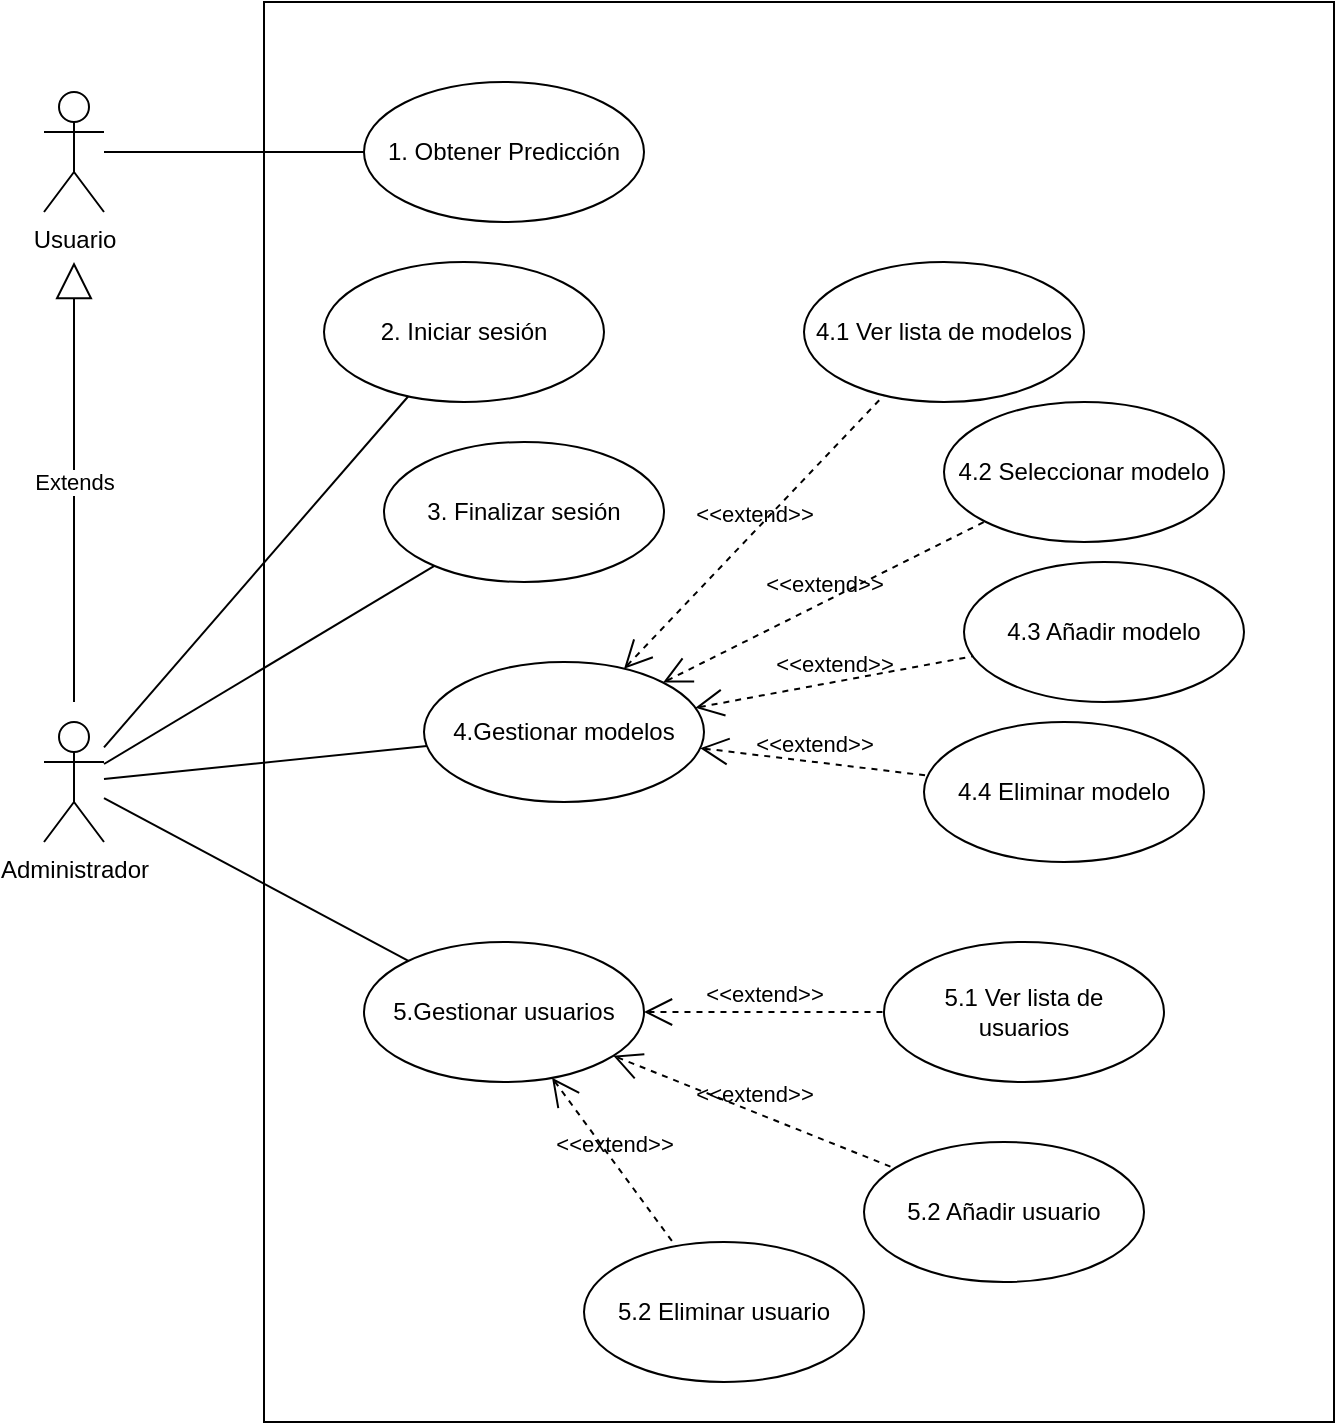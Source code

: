 <mxfile version="21.3.2" type="device">
  <diagram name="Page-1" id="pohQMjna0zDWjvu9L9F3">
    <mxGraphModel dx="702" dy="1150" grid="1" gridSize="10" guides="1" tooltips="1" connect="1" arrows="1" fold="1" page="1" pageScale="1" pageWidth="850" pageHeight="1100" math="0" shadow="0">
      <root>
        <mxCell id="0" />
        <mxCell id="1" parent="0" />
        <mxCell id="lo5BpxJ7yhz9kmaWmP0I-1" value="Usuario" style="shape=umlActor;verticalLabelPosition=bottom;verticalAlign=top;html=1;outlineConnect=0;" parent="1" vertex="1">
          <mxGeometry x="100" y="125" width="30" height="60" as="geometry" />
        </mxCell>
        <mxCell id="lo5BpxJ7yhz9kmaWmP0I-3" value="Administrador" style="shape=umlActor;verticalLabelPosition=bottom;verticalAlign=top;html=1;outlineConnect=0;" parent="1" vertex="1">
          <mxGeometry x="100" y="440" width="30" height="60" as="geometry" />
        </mxCell>
        <mxCell id="eT2-3RWRc-UAUvi5LU9W-1" value="" style="rounded=0;whiteSpace=wrap;html=1;fillColor=none;strokeColor=default;" parent="1" vertex="1">
          <mxGeometry x="210" y="80" width="535" height="710" as="geometry" />
        </mxCell>
        <mxCell id="eT2-3RWRc-UAUvi5LU9W-2" value="&lt;div&gt;1. Obtener Predicción&lt;/div&gt;" style="ellipse;whiteSpace=wrap;html=1;" parent="1" vertex="1">
          <mxGeometry x="260" y="120" width="140" height="70" as="geometry" />
        </mxCell>
        <mxCell id="eT2-3RWRc-UAUvi5LU9W-3" value="" style="endArrow=none;html=1;rounded=0;" parent="1" source="lo5BpxJ7yhz9kmaWmP0I-1" target="eT2-3RWRc-UAUvi5LU9W-2" edge="1">
          <mxGeometry width="50" height="50" relative="1" as="geometry">
            <mxPoint x="360" y="440" as="sourcePoint" />
            <mxPoint x="410" y="390" as="targetPoint" />
          </mxGeometry>
        </mxCell>
        <mxCell id="eT2-3RWRc-UAUvi5LU9W-4" value="2. Iniciar sesión" style="ellipse;whiteSpace=wrap;html=1;" parent="1" vertex="1">
          <mxGeometry x="240" y="210" width="140" height="70" as="geometry" />
        </mxCell>
        <mxCell id="eT2-3RWRc-UAUvi5LU9W-6" value="&lt;div&gt;4.2 Seleccionar modelo&lt;/div&gt;" style="ellipse;whiteSpace=wrap;html=1;" parent="1" vertex="1">
          <mxGeometry x="550" y="280" width="140" height="70" as="geometry" />
        </mxCell>
        <mxCell id="eT2-3RWRc-UAUvi5LU9W-7" value="&lt;div&gt;4.3 Añadir modelo&lt;/div&gt;" style="ellipse;whiteSpace=wrap;html=1;" parent="1" vertex="1">
          <mxGeometry x="560" y="360" width="140" height="70" as="geometry" />
        </mxCell>
        <mxCell id="eT2-3RWRc-UAUvi5LU9W-8" value="4.4 Eliminar modelo" style="ellipse;whiteSpace=wrap;html=1;" parent="1" vertex="1">
          <mxGeometry x="540" y="440" width="140" height="70" as="geometry" />
        </mxCell>
        <mxCell id="eT2-3RWRc-UAUvi5LU9W-11" value="" style="endArrow=none;html=1;rounded=0;" parent="1" source="lo5BpxJ7yhz9kmaWmP0I-3" target="eT2-3RWRc-UAUvi5LU9W-4" edge="1">
          <mxGeometry width="50" height="50" relative="1" as="geometry">
            <mxPoint x="360" y="440" as="sourcePoint" />
            <mxPoint x="410" y="390" as="targetPoint" />
          </mxGeometry>
        </mxCell>
        <mxCell id="eT2-3RWRc-UAUvi5LU9W-14" value="Extends" style="endArrow=block;endSize=16;endFill=0;html=1;rounded=0;" parent="1" edge="1">
          <mxGeometry width="160" relative="1" as="geometry">
            <mxPoint x="115" y="430" as="sourcePoint" />
            <mxPoint x="115" y="210" as="targetPoint" />
          </mxGeometry>
        </mxCell>
        <mxCell id="UO8MSnUFzsCFQLYwDnzZ-1" value="3. Finalizar sesión" style="ellipse;whiteSpace=wrap;html=1;" parent="1" vertex="1">
          <mxGeometry x="270" y="300" width="140" height="70" as="geometry" />
        </mxCell>
        <mxCell id="UO8MSnUFzsCFQLYwDnzZ-2" value="" style="edgeStyle=none;html=1;endArrow=none;verticalAlign=bottom;rounded=0;" parent="1" source="lo5BpxJ7yhz9kmaWmP0I-3" target="UO8MSnUFzsCFQLYwDnzZ-1" edge="1">
          <mxGeometry width="160" relative="1" as="geometry">
            <mxPoint x="340" y="590" as="sourcePoint" />
            <mxPoint x="500" y="590" as="targetPoint" />
          </mxGeometry>
        </mxCell>
        <mxCell id="UO8MSnUFzsCFQLYwDnzZ-3" value="4.1 Ver lista de modelos" style="ellipse;whiteSpace=wrap;html=1;" parent="1" vertex="1">
          <mxGeometry x="480" y="210" width="140" height="70" as="geometry" />
        </mxCell>
        <mxCell id="yvHYXagTo3VDCcGX6Jx1-3" value="4.Gestionar modelos" style="ellipse;whiteSpace=wrap;html=1;" vertex="1" parent="1">
          <mxGeometry x="290" y="410" width="140" height="70" as="geometry" />
        </mxCell>
        <mxCell id="yvHYXagTo3VDCcGX6Jx1-4" value="" style="edgeStyle=none;html=1;endArrow=none;verticalAlign=bottom;rounded=0;" edge="1" parent="1" source="lo5BpxJ7yhz9kmaWmP0I-3" target="yvHYXagTo3VDCcGX6Jx1-3">
          <mxGeometry width="160" relative="1" as="geometry">
            <mxPoint x="140" y="471" as="sourcePoint" />
            <mxPoint x="296" y="372" as="targetPoint" />
          </mxGeometry>
        </mxCell>
        <mxCell id="yvHYXagTo3VDCcGX6Jx1-5" value="&amp;lt;&amp;lt;extend&amp;gt;&amp;gt;" style="edgeStyle=none;html=1;startArrow=open;endArrow=none;startSize=12;verticalAlign=bottom;dashed=1;labelBackgroundColor=none;rounded=0;" edge="1" parent="1" source="yvHYXagTo3VDCcGX6Jx1-3" target="UO8MSnUFzsCFQLYwDnzZ-3">
          <mxGeometry width="160" relative="1" as="geometry">
            <mxPoint x="300" y="640" as="sourcePoint" />
            <mxPoint x="460" y="640" as="targetPoint" />
          </mxGeometry>
        </mxCell>
        <mxCell id="yvHYXagTo3VDCcGX6Jx1-6" value="&amp;lt;&amp;lt;extend&amp;gt;&amp;gt;" style="edgeStyle=none;html=1;startArrow=open;endArrow=none;startSize=12;verticalAlign=bottom;dashed=1;labelBackgroundColor=none;rounded=0;" edge="1" parent="1" source="yvHYXagTo3VDCcGX6Jx1-3" target="eT2-3RWRc-UAUvi5LU9W-6">
          <mxGeometry width="160" relative="1" as="geometry">
            <mxPoint x="300" y="640" as="sourcePoint" />
            <mxPoint x="460" y="640" as="targetPoint" />
          </mxGeometry>
        </mxCell>
        <mxCell id="yvHYXagTo3VDCcGX6Jx1-8" value="&amp;lt;&amp;lt;extend&amp;gt;&amp;gt;" style="edgeStyle=none;html=1;startArrow=open;endArrow=none;startSize=12;verticalAlign=bottom;dashed=1;labelBackgroundColor=none;rounded=0;" edge="1" parent="1" source="yvHYXagTo3VDCcGX6Jx1-3" target="eT2-3RWRc-UAUvi5LU9W-7">
          <mxGeometry width="160" relative="1" as="geometry">
            <mxPoint x="300" y="640" as="sourcePoint" />
            <mxPoint x="460" y="640" as="targetPoint" />
          </mxGeometry>
        </mxCell>
        <mxCell id="yvHYXagTo3VDCcGX6Jx1-10" value="&amp;lt;&amp;lt;extend&amp;gt;&amp;gt;" style="edgeStyle=none;html=1;startArrow=open;endArrow=none;startSize=12;verticalAlign=bottom;dashed=1;labelBackgroundColor=none;rounded=0;" edge="1" parent="1" source="yvHYXagTo3VDCcGX6Jx1-3" target="eT2-3RWRc-UAUvi5LU9W-8">
          <mxGeometry width="160" relative="1" as="geometry">
            <mxPoint x="300" y="640" as="sourcePoint" />
            <mxPoint x="460" y="640" as="targetPoint" />
          </mxGeometry>
        </mxCell>
        <mxCell id="yvHYXagTo3VDCcGX6Jx1-11" value="&lt;div&gt;5.Gestionar usuarios&lt;/div&gt;" style="ellipse;whiteSpace=wrap;html=1;" vertex="1" parent="1">
          <mxGeometry x="260" y="550" width="140" height="70" as="geometry" />
        </mxCell>
        <mxCell id="yvHYXagTo3VDCcGX6Jx1-12" value="" style="edgeStyle=none;html=1;endArrow=none;verticalAlign=bottom;rounded=0;" edge="1" parent="1" source="lo5BpxJ7yhz9kmaWmP0I-3" target="yvHYXagTo3VDCcGX6Jx1-11">
          <mxGeometry width="160" relative="1" as="geometry">
            <mxPoint x="140" y="477" as="sourcePoint" />
            <mxPoint x="314" y="447" as="targetPoint" />
          </mxGeometry>
        </mxCell>
        <mxCell id="yvHYXagTo3VDCcGX6Jx1-13" value="&lt;div&gt;5.1 Ver lista de&lt;/div&gt;&lt;div&gt;usuarios&lt;/div&gt;" style="ellipse;whiteSpace=wrap;html=1;" vertex="1" parent="1">
          <mxGeometry x="520" y="550" width="140" height="70" as="geometry" />
        </mxCell>
        <mxCell id="yvHYXagTo3VDCcGX6Jx1-14" value="&amp;lt;&amp;lt;extend&amp;gt;&amp;gt;" style="edgeStyle=none;html=1;startArrow=open;endArrow=none;startSize=12;verticalAlign=bottom;dashed=1;labelBackgroundColor=none;rounded=0;" edge="1" parent="1" source="yvHYXagTo3VDCcGX6Jx1-11" target="yvHYXagTo3VDCcGX6Jx1-13">
          <mxGeometry width="160" relative="1" as="geometry">
            <mxPoint x="300" y="640" as="sourcePoint" />
            <mxPoint x="460" y="640" as="targetPoint" />
          </mxGeometry>
        </mxCell>
        <mxCell id="yvHYXagTo3VDCcGX6Jx1-15" value="5.2 Eliminar usuario" style="ellipse;whiteSpace=wrap;html=1;" vertex="1" parent="1">
          <mxGeometry x="370" y="700" width="140" height="70" as="geometry" />
        </mxCell>
        <mxCell id="yvHYXagTo3VDCcGX6Jx1-16" value="5.2 Añadir usuario" style="ellipse;whiteSpace=wrap;html=1;" vertex="1" parent="1">
          <mxGeometry x="510" y="650" width="140" height="70" as="geometry" />
        </mxCell>
        <mxCell id="yvHYXagTo3VDCcGX6Jx1-17" value="&amp;lt;&amp;lt;extend&amp;gt;&amp;gt;" style="edgeStyle=none;html=1;startArrow=open;endArrow=none;startSize=12;verticalAlign=bottom;dashed=1;labelBackgroundColor=none;rounded=0;" edge="1" parent="1" source="yvHYXagTo3VDCcGX6Jx1-11" target="yvHYXagTo3VDCcGX6Jx1-15">
          <mxGeometry width="160" relative="1" as="geometry">
            <mxPoint x="300" y="640" as="sourcePoint" />
            <mxPoint x="460" y="640" as="targetPoint" />
          </mxGeometry>
        </mxCell>
        <mxCell id="yvHYXagTo3VDCcGX6Jx1-18" value="&amp;lt;&amp;lt;extend&amp;gt;&amp;gt;" style="edgeStyle=none;html=1;startArrow=open;endArrow=none;startSize=12;verticalAlign=bottom;dashed=1;labelBackgroundColor=none;rounded=0;" edge="1" parent="1" source="yvHYXagTo3VDCcGX6Jx1-11" target="yvHYXagTo3VDCcGX6Jx1-16">
          <mxGeometry width="160" relative="1" as="geometry">
            <mxPoint x="300" y="640" as="sourcePoint" />
            <mxPoint x="460" y="640" as="targetPoint" />
          </mxGeometry>
        </mxCell>
      </root>
    </mxGraphModel>
  </diagram>
</mxfile>
